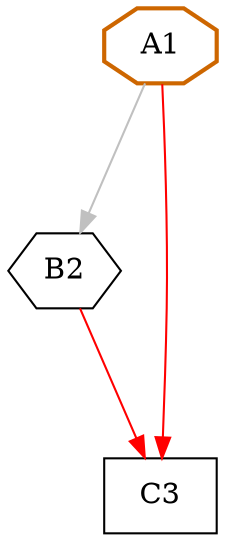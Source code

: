digraph G {
graph [root="Demo",rankdir   = TB, nodesep           = 0.6, mindist     = 1.0, ranksep = 1.0, overlap = false]
node [style     = "filled", fillcolor = "white", color = "black"]
A1[cpu="0", flags="0x0000200d", type="origin", toffs="0", pattern="patternA", patentry="true", patexit="false", beamproc="beamA", bpentry="false", bpexit="false", thread="0", shape     = "octagon", color  = "cyan", fillcolor = "white", penwidth=2, color = "darkorange3"];
B2[cpu="0", flags="0x00008006", type="wait", prio="0", toffs="0", pattern="patternA", patentry="false", patexit="true", beamproc="beamA", bpentry="false", bpexit="false", tvalid="0", vabs="false", twait="200", shape     = "hexagon", fillcolor = "white"];
C3[cpu="0", flags="0x00100007", type="block", tperiod="2000", pattern="patternA", patentry="false", patexit="false", beamproc="beamA", bpentry="false", bpexit="false", qlo="true", qhi="false", qil="false", shape     = "rectangle", fillcolor = "white"];
A1->B2 [type="origindst", color = "gray"];
B2->C3 [type="defdst", color = "red"];
A1->C3 [type="defdst", color = "red"];
}
